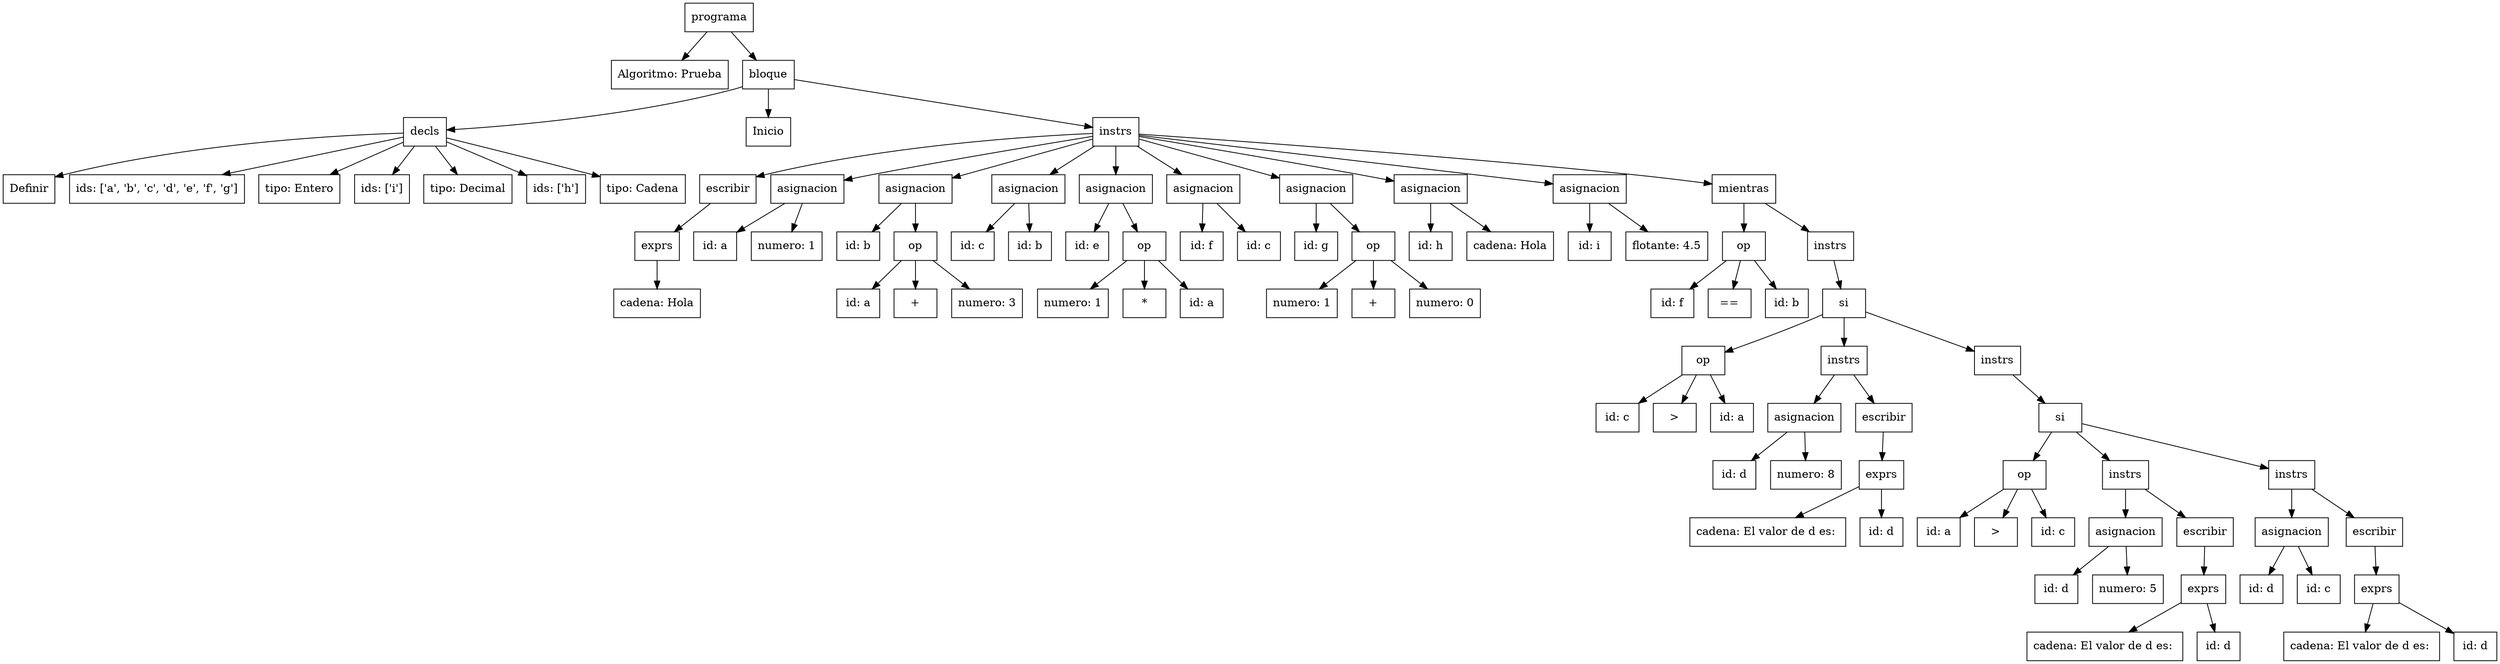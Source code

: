 digraph AST {
  node [shape=box];
  n0 [label="programa"];
  n1 [label="Algoritmo: Prueba"];
  n0 -> n1;
  n2 [label="bloque"];
  n3 [label="decls"];
  n4 [label="Definir"];
  n3 -> n4;
  n5 [label="ids: ['a', 'b', 'c', 'd', 'e', 'f', 'g']"];
  n3 -> n5;
  n6 [label="tipo: Entero"];
  n3 -> n6;
  n7 [label="ids: ['i']"];
  n3 -> n7;
  n8 [label="tipo: Decimal"];
  n3 -> n8;
  n9 [label="ids: ['h']"];
  n3 -> n9;
  n10 [label="tipo: Cadena"];
  n3 -> n10;
  n2 -> n3;
  n11 [label="Inicio"];
  n2 -> n11;
  n12 [label="instrs"];
  n13 [label="escribir"];
  n14 [label="exprs"];
  n15 [label="cadena: Hola"];
  n14 -> n15;
  n13 -> n14;
  n12 -> n13;
  n16 [label="asignacion"];
  n17 [label="id: a"];
  n16 -> n17;
  n18 [label="numero: 1"];
  n16 -> n18;
  n12 -> n16;
  n19 [label="asignacion"];
  n20 [label="id: b"];
  n19 -> n20;
  n21 [label="op"];
  n22 [label="id: a"];
  n21 -> n22;
  n23 [label="+"];
  n21 -> n23;
  n24 [label="numero: 3"];
  n21 -> n24;
  n19 -> n21;
  n12 -> n19;
  n25 [label="asignacion"];
  n26 [label="id: c"];
  n25 -> n26;
  n27 [label="id: b"];
  n25 -> n27;
  n12 -> n25;
  n28 [label="asignacion"];
  n29 [label="id: e"];
  n28 -> n29;
  n30 [label="op"];
  n31 [label="numero: 1"];
  n30 -> n31;
  n32 [label="*"];
  n30 -> n32;
  n33 [label="id: a"];
  n30 -> n33;
  n28 -> n30;
  n12 -> n28;
  n34 [label="asignacion"];
  n35 [label="id: f"];
  n34 -> n35;
  n36 [label="id: c"];
  n34 -> n36;
  n12 -> n34;
  n37 [label="asignacion"];
  n38 [label="id: g"];
  n37 -> n38;
  n39 [label="op"];
  n40 [label="numero: 1"];
  n39 -> n40;
  n41 [label="+"];
  n39 -> n41;
  n42 [label="numero: 0"];
  n39 -> n42;
  n37 -> n39;
  n12 -> n37;
  n43 [label="asignacion"];
  n44 [label="id: h"];
  n43 -> n44;
  n45 [label="cadena: Hola"];
  n43 -> n45;
  n12 -> n43;
  n46 [label="asignacion"];
  n47 [label="id: i"];
  n46 -> n47;
  n48 [label="flotante: 4.5"];
  n46 -> n48;
  n12 -> n46;
  n49 [label="mientras"];
  n50 [label="op"];
  n51 [label="id: f"];
  n50 -> n51;
  n52 [label="=="];
  n50 -> n52;
  n53 [label="id: b"];
  n50 -> n53;
  n49 -> n50;
  n54 [label="instrs"];
  n55 [label="si"];
  n56 [label="op"];
  n57 [label="id: c"];
  n56 -> n57;
  n58 [label=">"];
  n56 -> n58;
  n59 [label="id: a"];
  n56 -> n59;
  n55 -> n56;
  n60 [label="instrs"];
  n61 [label="asignacion"];
  n62 [label="id: d"];
  n61 -> n62;
  n63 [label="numero: 8"];
  n61 -> n63;
  n60 -> n61;
  n64 [label="escribir"];
  n65 [label="exprs"];
  n66 [label="cadena: El valor de d es: "];
  n65 -> n66;
  n67 [label="id: d"];
  n65 -> n67;
  n64 -> n65;
  n60 -> n64;
  n55 -> n60;
  n68 [label="instrs"];
  n69 [label="si"];
  n70 [label="op"];
  n71 [label="id: a"];
  n70 -> n71;
  n72 [label=">"];
  n70 -> n72;
  n73 [label="id: c"];
  n70 -> n73;
  n69 -> n70;
  n74 [label="instrs"];
  n75 [label="asignacion"];
  n76 [label="id: d"];
  n75 -> n76;
  n77 [label="numero: 5"];
  n75 -> n77;
  n74 -> n75;
  n78 [label="escribir"];
  n79 [label="exprs"];
  n80 [label="cadena: El valor de d es: "];
  n79 -> n80;
  n81 [label="id: d"];
  n79 -> n81;
  n78 -> n79;
  n74 -> n78;
  n69 -> n74;
  n82 [label="instrs"];
  n83 [label="asignacion"];
  n84 [label="id: d"];
  n83 -> n84;
  n85 [label="id: c"];
  n83 -> n85;
  n82 -> n83;
  n86 [label="escribir"];
  n87 [label="exprs"];
  n88 [label="cadena: El valor de d es: "];
  n87 -> n88;
  n89 [label="id: d"];
  n87 -> n89;
  n86 -> n87;
  n82 -> n86;
  n69 -> n82;
  n68 -> n69;
  n55 -> n68;
  n54 -> n55;
  n49 -> n54;
  n12 -> n49;
  n2 -> n12;
  n0 -> n2;
}
